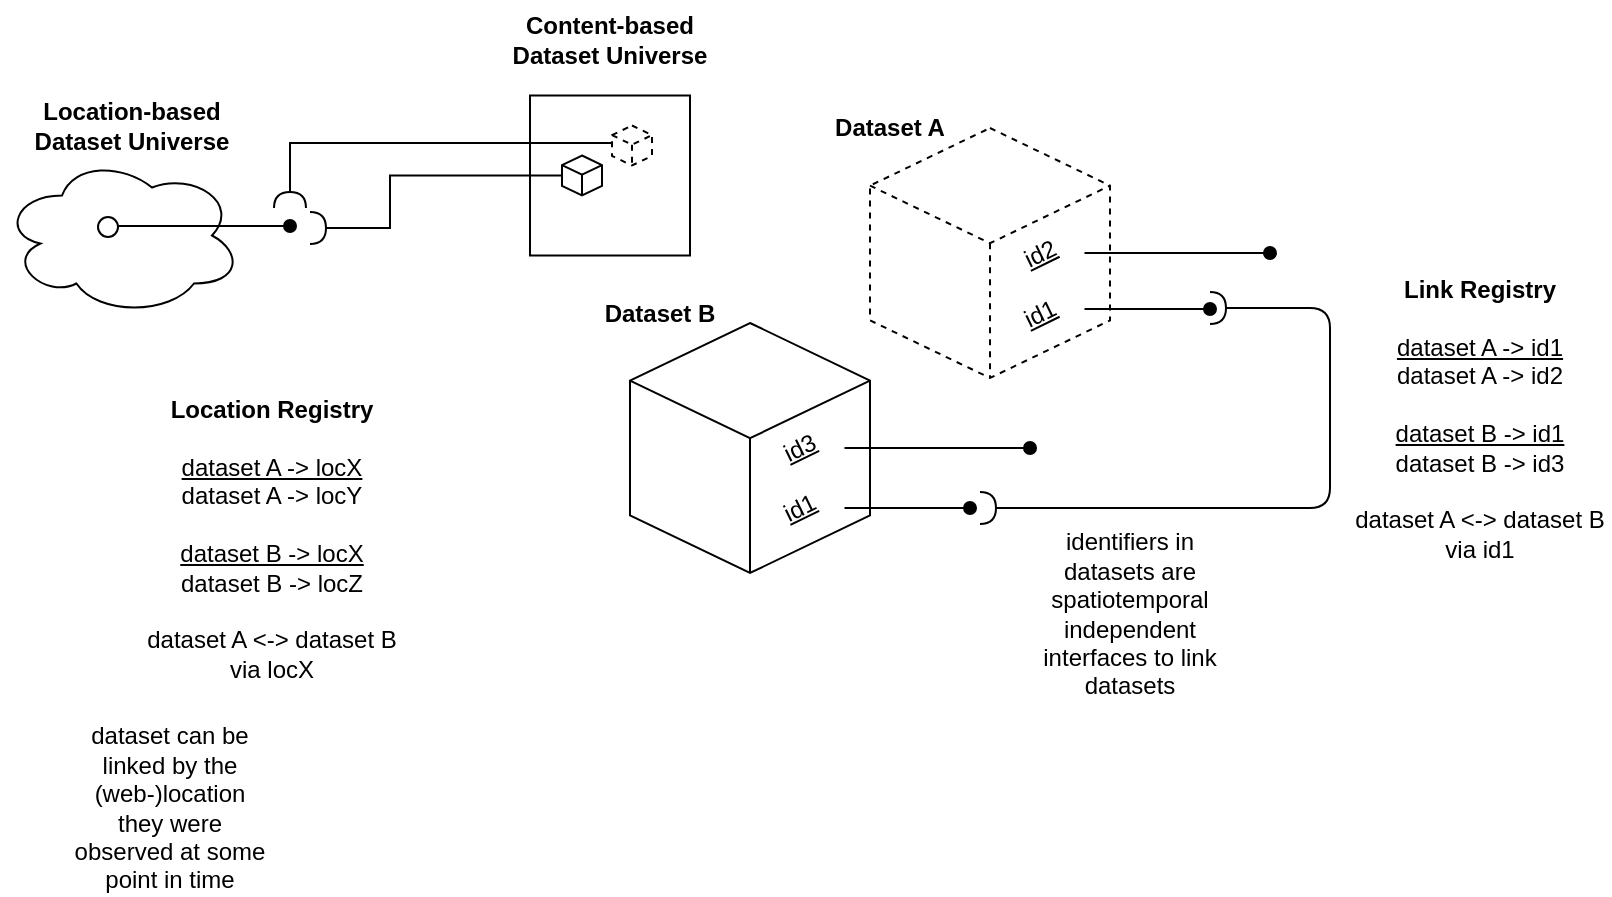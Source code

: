 <mxfile version="13.9.9" type="device"><diagram id="-p5Wq8DdUK5oMZpv8bz3" name="Page-1"><mxGraphModel dx="868" dy="487" grid="1" gridSize="10" guides="1" tooltips="1" connect="1" arrows="1" fold="1" page="1" pageScale="1" pageWidth="850" pageHeight="1100" math="0" shadow="0"><root><mxCell id="0"/><mxCell id="1" parent="0"/><mxCell id="HXzxp1Eleq-vQoLHnq-o-2" value="" style="whiteSpace=wrap;html=1;shape=mxgraph.basic.isocube;isoAngle=15;" vertex="1" parent="1"><mxGeometry x="320" y="167.5" width="120" height="125" as="geometry"/></mxCell><mxCell id="HXzxp1Eleq-vQoLHnq-o-6" value="" style="whiteSpace=wrap;html=1;aspect=fixed;" vertex="1" parent="1"><mxGeometry x="270" y="53.75" width="80" height="80" as="geometry"/></mxCell><mxCell id="HXzxp1Eleq-vQoLHnq-o-7" value="&lt;div&gt;&lt;b&gt;Content-based &lt;br&gt;&lt;/b&gt;&lt;/div&gt;&lt;div&gt;&lt;b&gt;Dataset Universe&lt;br&gt;&lt;/b&gt;&lt;/div&gt;" style="text;html=1;strokeColor=none;fillColor=none;align=center;verticalAlign=middle;whiteSpace=wrap;rounded=0;" vertex="1" parent="1"><mxGeometry x="260" y="6.25" width="100" height="40" as="geometry"/></mxCell><mxCell id="HXzxp1Eleq-vQoLHnq-o-41" style="edgeStyle=orthogonalEdgeStyle;rounded=0;orthogonalLoop=1;jettySize=auto;html=1;exitX=0;exitY=0.5;exitDx=0;exitDy=0;exitPerimeter=0;startArrow=none;startFill=0;endArrow=halfCircle;endFill=0;" edge="1" parent="1" source="HXzxp1Eleq-vQoLHnq-o-8"><mxGeometry relative="1" as="geometry"><mxPoint x="160" y="120" as="targetPoint"/><Array as="points"><mxPoint x="200" y="94"/><mxPoint x="200" y="120"/></Array></mxGeometry></mxCell><mxCell id="HXzxp1Eleq-vQoLHnq-o-8" value="" style="whiteSpace=wrap;html=1;shape=mxgraph.basic.isocube;isoAngle=15;" vertex="1" parent="1"><mxGeometry x="286" y="83.75" width="20" height="20" as="geometry"/></mxCell><mxCell id="HXzxp1Eleq-vQoLHnq-o-9" value="" style="whiteSpace=wrap;html=1;shape=mxgraph.basic.isocube;isoAngle=15;dashed=1;" vertex="1" parent="1"><mxGeometry x="311" y="68.75" width="20" height="20" as="geometry"/></mxCell><mxCell id="HXzxp1Eleq-vQoLHnq-o-16" style="edgeStyle=orthogonalEdgeStyle;rounded=0;orthogonalLoop=1;jettySize=auto;html=1;endArrow=oval;endFill=1;" edge="1" parent="1" source="HXzxp1Eleq-vQoLHnq-o-10"><mxGeometry relative="1" as="geometry"><mxPoint x="490" y="260" as="targetPoint"/></mxGeometry></mxCell><mxCell id="HXzxp1Eleq-vQoLHnq-o-10" value="&lt;u&gt;id1&lt;/u&gt;" style="text;html=1;align=center;verticalAlign=middle;whiteSpace=wrap;rounded=0;rotation=334;" vertex="1" parent="1"><mxGeometry x="385" y="250" width="40" height="20" as="geometry"/></mxCell><mxCell id="HXzxp1Eleq-vQoLHnq-o-15" style="edgeStyle=orthogonalEdgeStyle;rounded=0;orthogonalLoop=1;jettySize=auto;html=1;endArrow=oval;endFill=1;" edge="1" parent="1" source="HXzxp1Eleq-vQoLHnq-o-11"><mxGeometry relative="1" as="geometry"><mxPoint x="520" y="230" as="targetPoint"/></mxGeometry></mxCell><mxCell id="HXzxp1Eleq-vQoLHnq-o-11" value="&lt;u&gt;id3&lt;/u&gt;" style="text;html=1;strokeColor=none;fillColor=none;align=center;verticalAlign=middle;whiteSpace=wrap;rounded=0;rotation=334;" vertex="1" parent="1"><mxGeometry x="385" y="220" width="40" height="20" as="geometry"/></mxCell><mxCell id="HXzxp1Eleq-vQoLHnq-o-18" value="" style="whiteSpace=wrap;html=1;shape=mxgraph.basic.isocube;isoAngle=15;dashed=1;" vertex="1" parent="1"><mxGeometry x="440" y="70" width="120" height="125" as="geometry"/></mxCell><mxCell id="HXzxp1Eleq-vQoLHnq-o-19" style="edgeStyle=orthogonalEdgeStyle;rounded=0;orthogonalLoop=1;jettySize=auto;html=1;endArrow=oval;endFill=1;" edge="1" parent="1"><mxGeometry relative="1" as="geometry"><mxPoint x="610" y="160.5" as="targetPoint"/><mxPoint x="547.252" y="160.5" as="sourcePoint"/></mxGeometry></mxCell><mxCell id="HXzxp1Eleq-vQoLHnq-o-20" value="&lt;u&gt;id1&lt;/u&gt;" style="text;html=1;align=center;verticalAlign=middle;whiteSpace=wrap;rounded=0;rotation=334;" vertex="1" parent="1"><mxGeometry x="505" y="152.5" width="40" height="20" as="geometry"/></mxCell><mxCell id="HXzxp1Eleq-vQoLHnq-o-21" style="edgeStyle=orthogonalEdgeStyle;rounded=0;orthogonalLoop=1;jettySize=auto;html=1;endArrow=oval;endFill=1;" edge="1" source="HXzxp1Eleq-vQoLHnq-o-22" parent="1"><mxGeometry relative="1" as="geometry"><mxPoint x="640" y="132.5" as="targetPoint"/></mxGeometry></mxCell><mxCell id="HXzxp1Eleq-vQoLHnq-o-22" value="&lt;u&gt;id2&lt;/u&gt;" style="text;html=1;strokeColor=none;fillColor=none;align=center;verticalAlign=middle;whiteSpace=wrap;rounded=0;rotation=334;" vertex="1" parent="1"><mxGeometry x="505" y="122.5" width="40" height="20" as="geometry"/></mxCell><mxCell id="HXzxp1Eleq-vQoLHnq-o-23" value="identifiers in datasets are spatiotemporal independent interfaces to link datasets" style="text;html=1;strokeColor=none;fillColor=none;align=center;verticalAlign=middle;whiteSpace=wrap;rounded=0;" vertex="1" parent="1"><mxGeometry x="520" y="292.5" width="100" height="40" as="geometry"/></mxCell><mxCell id="HXzxp1Eleq-vQoLHnq-o-26" value="&lt;div&gt;&lt;b&gt;Link Registry&lt;/b&gt;&lt;/div&gt;&lt;div&gt;&lt;br&gt;&lt;/div&gt;&lt;div&gt;&lt;u&gt;dataset A -&amp;gt; id1&lt;/u&gt;&lt;/div&gt;&lt;div&gt;&lt;div&gt;dataset A -&amp;gt; id2&lt;/div&gt;&lt;div&gt;&lt;br&gt;&lt;/div&gt;&lt;div&gt;&lt;u&gt;dataset B -&amp;gt; id1&lt;/u&gt;&lt;/div&gt;&lt;div&gt;&lt;div&gt;dataset B -&amp;gt; id3&lt;/div&gt;&lt;div&gt;&lt;br&gt;&lt;/div&gt;&lt;div&gt;dataset A &amp;lt;-&amp;gt; dataset B via id1&lt;br&gt;&lt;/div&gt;&lt;/div&gt;&lt;div&gt;&lt;br&gt;&lt;br&gt;&lt;/div&gt;&lt;/div&gt;" style="text;html=1;strokeColor=none;fillColor=none;align=center;verticalAlign=middle;whiteSpace=wrap;rounded=0;dashed=1;" vertex="1" parent="1"><mxGeometry x="680" y="220" width="130" height="20" as="geometry"/></mxCell><mxCell id="HXzxp1Eleq-vQoLHnq-o-27" value="" style="endArrow=halfCircle;startArrow=halfCircle;html=1;startFill=0;endFill=0;" edge="1" parent="1"><mxGeometry width="50" height="50" relative="1" as="geometry"><mxPoint x="495" y="260" as="sourcePoint"/><mxPoint x="610" y="160" as="targetPoint"/><Array as="points"><mxPoint x="670" y="260"/><mxPoint x="670" y="210"/><mxPoint x="670" y="160"/></Array></mxGeometry></mxCell><mxCell id="HXzxp1Eleq-vQoLHnq-o-28" value="&lt;b&gt;Dataset A&lt;/b&gt;" style="text;html=1;strokeColor=none;fillColor=none;align=center;verticalAlign=middle;whiteSpace=wrap;rounded=0;dashed=1;" vertex="1" parent="1"><mxGeometry x="415" y="60" width="70" height="20" as="geometry"/></mxCell><mxCell id="HXzxp1Eleq-vQoLHnq-o-29" value="&lt;b&gt;Dataset B&lt;/b&gt;" style="text;html=1;strokeColor=none;fillColor=none;align=center;verticalAlign=middle;whiteSpace=wrap;rounded=0;dashed=1;" vertex="1" parent="1"><mxGeometry x="300" y="152.5" width="70" height="20" as="geometry"/></mxCell><mxCell id="HXzxp1Eleq-vQoLHnq-o-30" value="" style="ellipse;shape=cloud;whiteSpace=wrap;html=1;" vertex="1" parent="1"><mxGeometry x="6" y="83.75" width="120" height="80" as="geometry"/></mxCell><mxCell id="HXzxp1Eleq-vQoLHnq-o-31" value="&lt;div&gt;&lt;b&gt;Location-based &lt;br&gt;&lt;/b&gt;&lt;/div&gt;&lt;div&gt;&lt;b&gt;Dataset Universe&lt;br&gt;&lt;/b&gt;&lt;/div&gt;" style="text;html=1;strokeColor=none;fillColor=none;align=center;verticalAlign=middle;whiteSpace=wrap;rounded=0;" vertex="1" parent="1"><mxGeometry x="16" y="53.75" width="110" height="30" as="geometry"/></mxCell><mxCell id="HXzxp1Eleq-vQoLHnq-o-32" value="" style="ellipse;whiteSpace=wrap;html=1;aspect=fixed;" vertex="1" parent="1"><mxGeometry x="54" y="114.5" width="10" height="10" as="geometry"/></mxCell><mxCell id="HXzxp1Eleq-vQoLHnq-o-33" value="&lt;div&gt;&lt;b&gt;Location Registry&lt;/b&gt;&lt;/div&gt;&lt;div&gt;&lt;br&gt;&lt;/div&gt;&lt;div&gt;&lt;u&gt;dataset A -&amp;gt; locX&lt;/u&gt;&lt;/div&gt;&lt;div&gt;&lt;div&gt;dataset A -&amp;gt; locY&lt;/div&gt;&lt;div&gt;&lt;br&gt;&lt;/div&gt;&lt;div&gt;&lt;u&gt;dataset B -&amp;gt; locX&lt;/u&gt;&lt;/div&gt;&lt;div&gt;&lt;div&gt;dataset B -&amp;gt; locZ&lt;/div&gt;&lt;div&gt;&lt;br&gt;&lt;/div&gt;&lt;div&gt;dataset A &amp;lt;-&amp;gt; dataset B via locX&lt;br&gt;&lt;/div&gt;&lt;/div&gt;&lt;div&gt;&lt;br&gt;&lt;br&gt;&lt;/div&gt;&lt;/div&gt;" style="text;html=1;strokeColor=none;fillColor=none;align=center;verticalAlign=middle;whiteSpace=wrap;rounded=0;dashed=1;" vertex="1" parent="1"><mxGeometry x="76" y="280" width="130" height="20" as="geometry"/></mxCell><mxCell id="HXzxp1Eleq-vQoLHnq-o-40" style="edgeStyle=orthogonalEdgeStyle;rounded=0;orthogonalLoop=1;jettySize=auto;html=1;endArrow=oval;endFill=1;" edge="1" parent="1"><mxGeometry relative="1" as="geometry"><mxPoint x="150" y="119" as="targetPoint"/><mxPoint x="64.002" y="119" as="sourcePoint"/></mxGeometry></mxCell><mxCell id="HXzxp1Eleq-vQoLHnq-o-42" style="edgeStyle=orthogonalEdgeStyle;rounded=0;orthogonalLoop=1;jettySize=auto;html=1;exitX=0;exitY=0.5;exitDx=0;exitDy=0;exitPerimeter=0;startArrow=none;startFill=0;endArrow=halfCircle;endFill=0;" edge="1" parent="1"><mxGeometry relative="1" as="geometry"><mxPoint x="150" y="110" as="targetPoint"/><mxPoint x="311" y="77.5" as="sourcePoint"/><Array as="points"><mxPoint x="150" y="78"/><mxPoint x="150" y="110"/></Array></mxGeometry></mxCell><mxCell id="HXzxp1Eleq-vQoLHnq-o-43" value="dataset can be linked by the (web-)location they were observed at some point in time" style="text;html=1;strokeColor=none;fillColor=none;align=center;verticalAlign=middle;whiteSpace=wrap;rounded=0;" vertex="1" parent="1"><mxGeometry x="40" y="390" width="100" height="40" as="geometry"/></mxCell></root></mxGraphModel></diagram></mxfile>